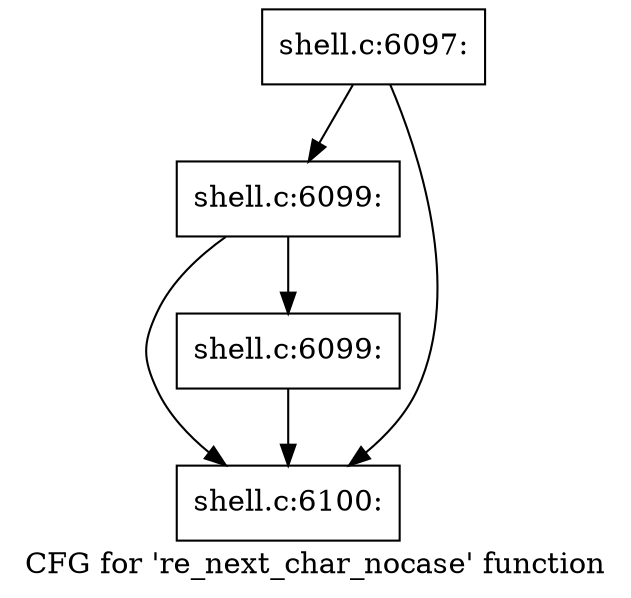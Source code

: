 digraph "CFG for 're_next_char_nocase' function" {
	label="CFG for 're_next_char_nocase' function";

	Node0x5602769f5030 [shape=record,label="{shell.c:6097:}"];
	Node0x5602769f5030 -> Node0x560276a05f50;
	Node0x5602769f5030 -> Node0x560276a05f00;
	Node0x560276a05f50 [shape=record,label="{shell.c:6099:}"];
	Node0x560276a05f50 -> Node0x560276a057c0;
	Node0x560276a05f50 -> Node0x560276a05f00;
	Node0x560276a057c0 [shape=record,label="{shell.c:6099:}"];
	Node0x560276a057c0 -> Node0x560276a05f00;
	Node0x560276a05f00 [shape=record,label="{shell.c:6100:}"];
}
